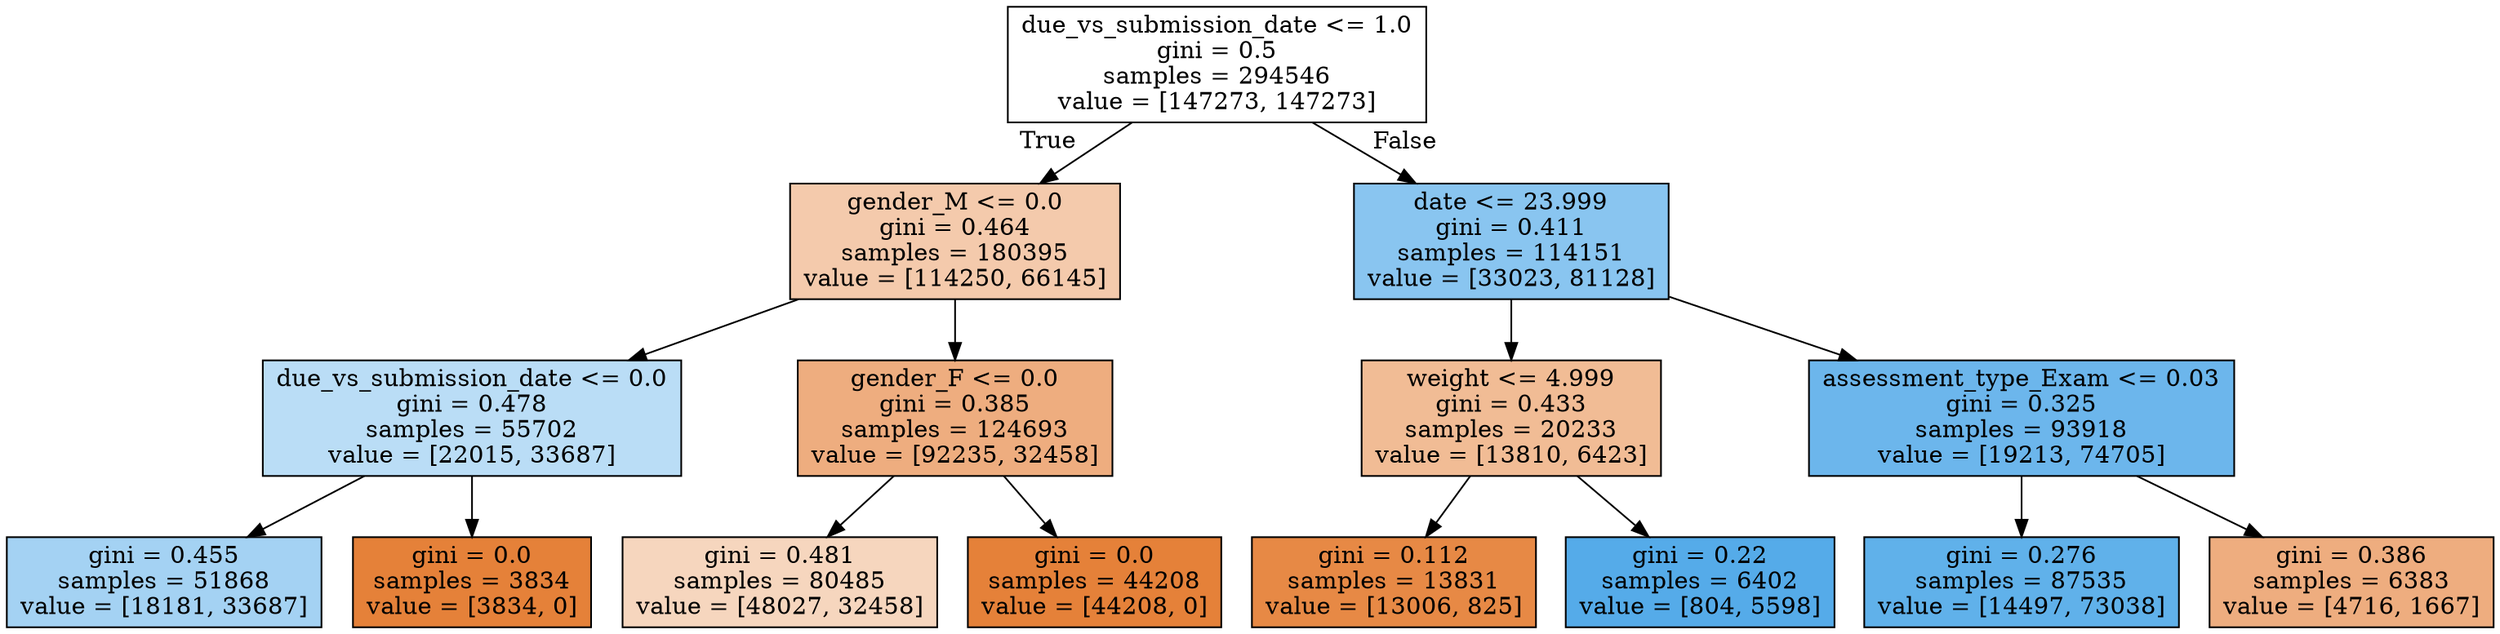 digraph Tree {
node [shape=box, style="filled", color="black"] ;
0 [label="due_vs_submission_date <= 1.0\ngini = 0.5\nsamples = 294546\nvalue = [147273, 147273]", fillcolor="#e5813900"] ;
1 [label="gender_M <= 0.0\ngini = 0.464\nsamples = 180395\nvalue = [114250, 66145]", fillcolor="#e581396b"] ;
0 -> 1 [labeldistance=2.5, labelangle=45, headlabel="True"] ;
2 [label="due_vs_submission_date <= 0.0\ngini = 0.478\nsamples = 55702\nvalue = [22015, 33687]", fillcolor="#399de558"] ;
1 -> 2 ;
3 [label="gini = 0.455\nsamples = 51868\nvalue = [18181, 33687]", fillcolor="#399de575"] ;
2 -> 3 ;
4 [label="gini = 0.0\nsamples = 3834\nvalue = [3834, 0]", fillcolor="#e58139ff"] ;
2 -> 4 ;
5 [label="gender_F <= 0.0\ngini = 0.385\nsamples = 124693\nvalue = [92235, 32458]", fillcolor="#e58139a5"] ;
1 -> 5 ;
6 [label="gini = 0.481\nsamples = 80485\nvalue = [48027, 32458]", fillcolor="#e5813953"] ;
5 -> 6 ;
7 [label="gini = 0.0\nsamples = 44208\nvalue = [44208, 0]", fillcolor="#e58139ff"] ;
5 -> 7 ;
8 [label="date <= 23.999\ngini = 0.411\nsamples = 114151\nvalue = [33023, 81128]", fillcolor="#399de597"] ;
0 -> 8 [labeldistance=2.5, labelangle=-45, headlabel="False"] ;
9 [label="weight <= 4.999\ngini = 0.433\nsamples = 20233\nvalue = [13810, 6423]", fillcolor="#e5813988"] ;
8 -> 9 ;
10 [label="gini = 0.112\nsamples = 13831\nvalue = [13006, 825]", fillcolor="#e58139ef"] ;
9 -> 10 ;
11 [label="gini = 0.22\nsamples = 6402\nvalue = [804, 5598]", fillcolor="#399de5da"] ;
9 -> 11 ;
12 [label="assessment_type_Exam <= 0.03\ngini = 0.325\nsamples = 93918\nvalue = [19213, 74705]", fillcolor="#399de5bd"] ;
8 -> 12 ;
13 [label="gini = 0.276\nsamples = 87535\nvalue = [14497, 73038]", fillcolor="#399de5cc"] ;
12 -> 13 ;
14 [label="gini = 0.386\nsamples = 6383\nvalue = [4716, 1667]", fillcolor="#e58139a5"] ;
12 -> 14 ;
}